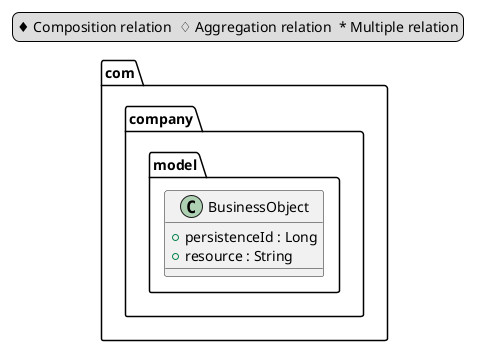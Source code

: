 @startuml

package com.company.model {

    class BusinessObject {
        +persistenceId : Long
        +resource : String
    }

}


legend top left
&#9830; Composition relation  &#9826; Aggregation relation  &#42; Multiple relation
endlegend

@enduml
